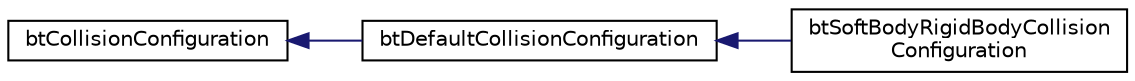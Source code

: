 digraph "Graphical Class Hierarchy"
{
  edge [fontname="Helvetica",fontsize="10",labelfontname="Helvetica",labelfontsize="10"];
  node [fontname="Helvetica",fontsize="10",shape=record];
  rankdir="LR";
  Node1 [label="btCollisionConfiguration",height=0.2,width=0.4,color="black", fillcolor="white", style="filled",URL="$classbt_collision_configuration.html"];
  Node1 -> Node2 [dir="back",color="midnightblue",fontsize="10",style="solid",fontname="Helvetica"];
  Node2 [label="btDefaultCollisionConfiguration",height=0.2,width=0.4,color="black", fillcolor="white", style="filled",URL="$classbt_default_collision_configuration.html"];
  Node2 -> Node3 [dir="back",color="midnightblue",fontsize="10",style="solid",fontname="Helvetica"];
  Node3 [label="btSoftBodyRigidBodyCollision\lConfiguration",height=0.2,width=0.4,color="black", fillcolor="white", style="filled",URL="$classbt_soft_body_rigid_body_collision_configuration.html",tooltip="btSoftBodyRigidBodyCollisionConfiguration add softbody interaction on top of btDefaultCollisionConfig..."];
}
